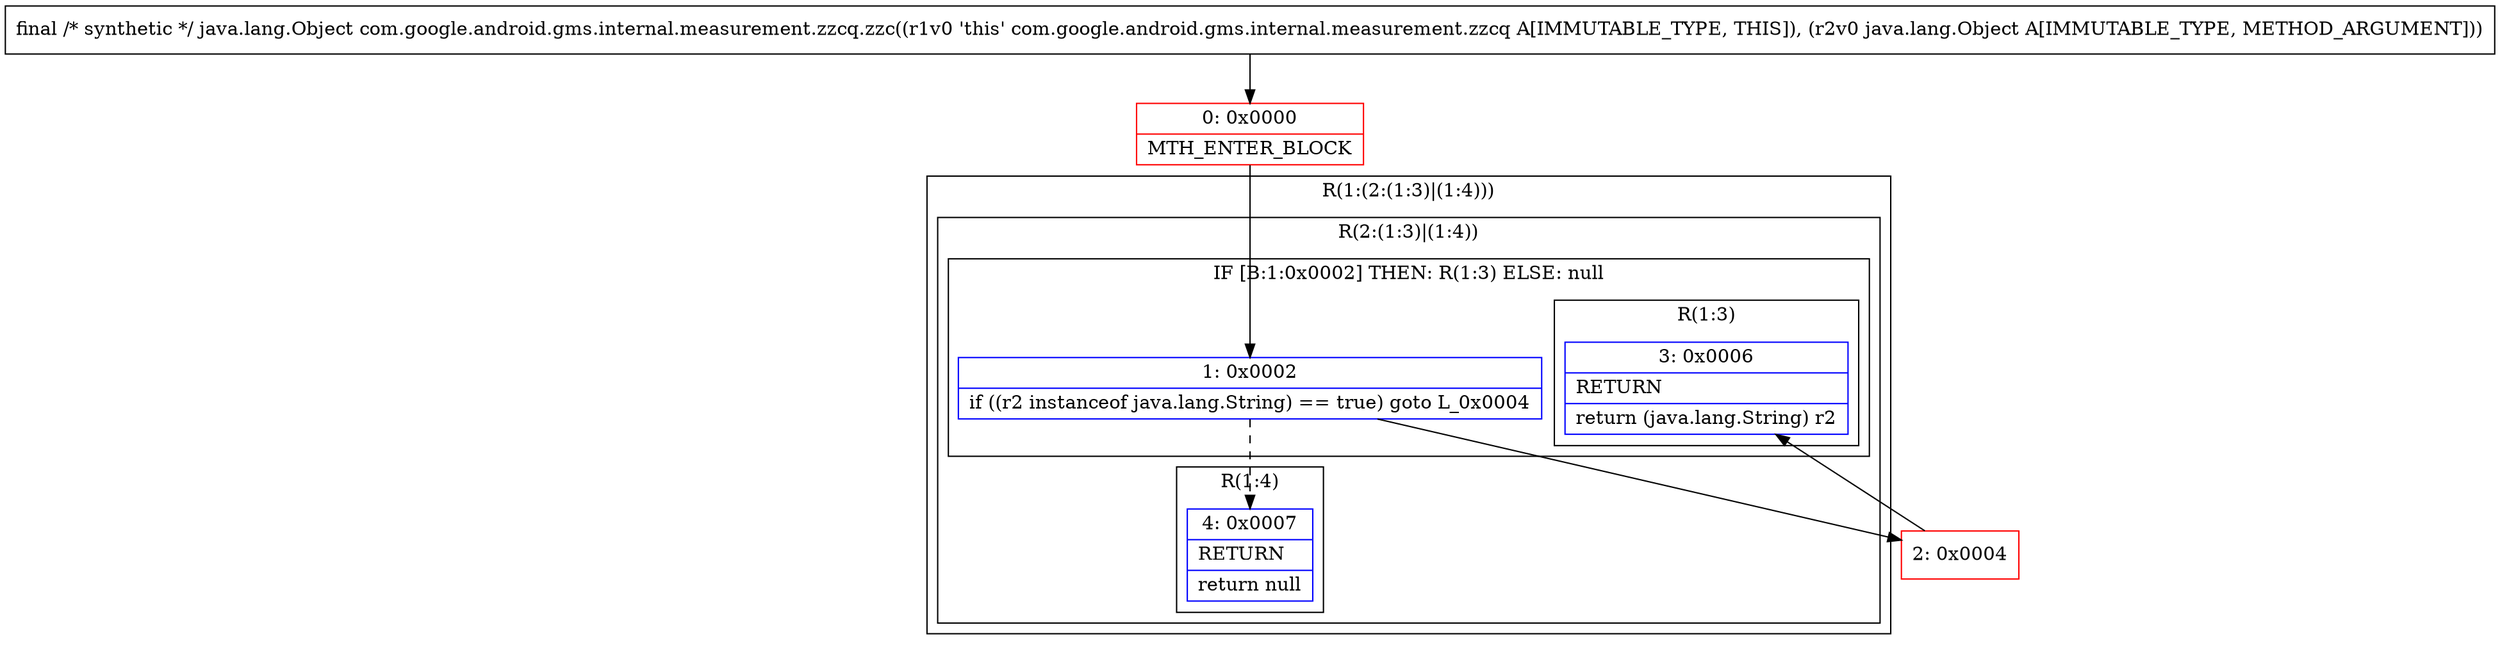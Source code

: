 digraph "CFG forcom.google.android.gms.internal.measurement.zzcq.zzc(Ljava\/lang\/Object;)Ljava\/lang\/Object;" {
subgraph cluster_Region_1976697573 {
label = "R(1:(2:(1:3)|(1:4)))";
node [shape=record,color=blue];
subgraph cluster_Region_1216502152 {
label = "R(2:(1:3)|(1:4))";
node [shape=record,color=blue];
subgraph cluster_IfRegion_1653971666 {
label = "IF [B:1:0x0002] THEN: R(1:3) ELSE: null";
node [shape=record,color=blue];
Node_1 [shape=record,label="{1\:\ 0x0002|if ((r2 instanceof java.lang.String) == true) goto L_0x0004\l}"];
subgraph cluster_Region_303925668 {
label = "R(1:3)";
node [shape=record,color=blue];
Node_3 [shape=record,label="{3\:\ 0x0006|RETURN\l|return (java.lang.String) r2\l}"];
}
}
subgraph cluster_Region_2000516136 {
label = "R(1:4)";
node [shape=record,color=blue];
Node_4 [shape=record,label="{4\:\ 0x0007|RETURN\l|return null\l}"];
}
}
}
Node_0 [shape=record,color=red,label="{0\:\ 0x0000|MTH_ENTER_BLOCK\l}"];
Node_2 [shape=record,color=red,label="{2\:\ 0x0004}"];
MethodNode[shape=record,label="{final \/* synthetic *\/ java.lang.Object com.google.android.gms.internal.measurement.zzcq.zzc((r1v0 'this' com.google.android.gms.internal.measurement.zzcq A[IMMUTABLE_TYPE, THIS]), (r2v0 java.lang.Object A[IMMUTABLE_TYPE, METHOD_ARGUMENT])) }"];
MethodNode -> Node_0;
Node_1 -> Node_2;
Node_1 -> Node_4[style=dashed];
Node_0 -> Node_1;
Node_2 -> Node_3;
}

